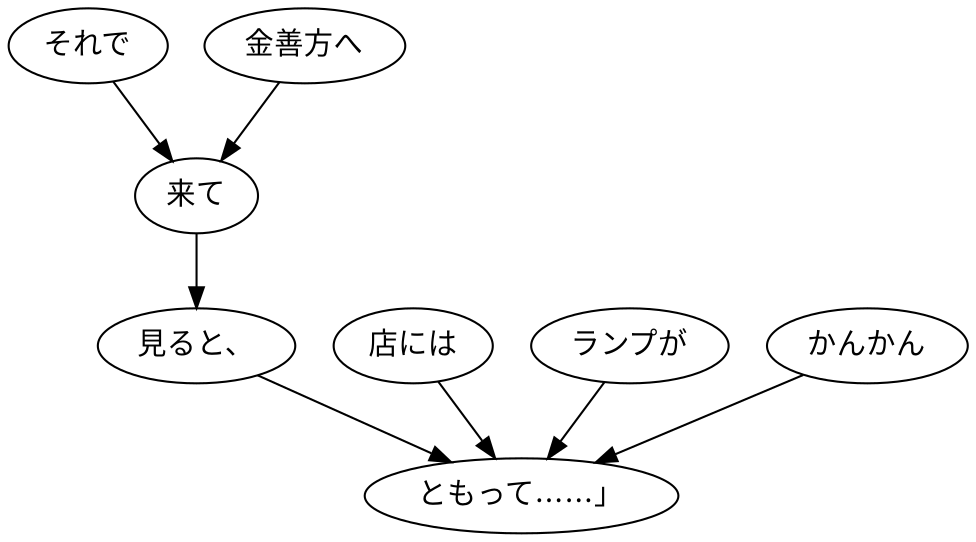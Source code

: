 digraph graph8027 {
	node0 [label="それで"];
	node1 [label="金善方へ"];
	node2 [label="来て"];
	node3 [label="見ると、"];
	node4 [label="店には"];
	node5 [label="ランプが"];
	node6 [label="かんかん"];
	node7 [label="ともって……」"];
	node0 -> node2;
	node1 -> node2;
	node2 -> node3;
	node3 -> node7;
	node4 -> node7;
	node5 -> node7;
	node6 -> node7;
}
